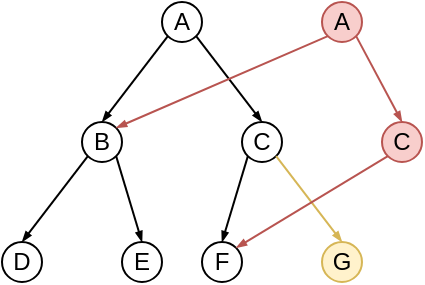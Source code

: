 <mxfile version="26.1.1">
  <diagram name="Page-1" id="5987fedf-629e-85c4-6858-42fee31821dd">
    <mxGraphModel dx="477" dy="254" grid="1" gridSize="10" guides="1" tooltips="1" connect="1" arrows="1" fold="1" page="1" pageScale="1.5" pageWidth="1169" pageHeight="826" background="none" math="0" shadow="0">
      <root>
        <mxCell id="0" style=";html=1;" />
        <mxCell id="1" style=";html=1;" parent="0" />
        <mxCell id="hl1c5VDJRd6h_xfj6l4f-51" value="A" style="ellipse;whiteSpace=wrap;html=1;aspect=fixed;fillColor=none;" vertex="1" parent="1">
          <mxGeometry x="480" y="400" width="20" height="20" as="geometry" />
        </mxCell>
        <mxCell id="hl1c5VDJRd6h_xfj6l4f-57" value="B" style="ellipse;whiteSpace=wrap;html=1;aspect=fixed;fillColor=none;" vertex="1" parent="1">
          <mxGeometry x="440" y="460" width="20" height="20" as="geometry" />
        </mxCell>
        <mxCell id="hl1c5VDJRd6h_xfj6l4f-58" value="C" style="ellipse;whiteSpace=wrap;html=1;aspect=fixed;fillColor=none;" vertex="1" parent="1">
          <mxGeometry x="520" y="460" width="20" height="20" as="geometry" />
        </mxCell>
        <mxCell id="hl1c5VDJRd6h_xfj6l4f-59" value="D" style="ellipse;whiteSpace=wrap;html=1;aspect=fixed;fillColor=none;" vertex="1" parent="1">
          <mxGeometry x="400" y="520" width="20" height="20" as="geometry" />
        </mxCell>
        <mxCell id="hl1c5VDJRd6h_xfj6l4f-60" value="E" style="ellipse;whiteSpace=wrap;html=1;aspect=fixed;fillColor=none;" vertex="1" parent="1">
          <mxGeometry x="460" y="520" width="20" height="20" as="geometry" />
        </mxCell>
        <mxCell id="hl1c5VDJRd6h_xfj6l4f-61" value="F" style="ellipse;whiteSpace=wrap;html=1;aspect=fixed;fillColor=none;" vertex="1" parent="1">
          <mxGeometry x="500" y="520" width="20" height="20" as="geometry" />
        </mxCell>
        <mxCell id="hl1c5VDJRd6h_xfj6l4f-62" value="G" style="ellipse;whiteSpace=wrap;html=1;aspect=fixed;fillColor=#fff2cc;strokeColor=#d6b656;" vertex="1" parent="1">
          <mxGeometry x="560" y="520" width="20" height="20" as="geometry" />
        </mxCell>
        <mxCell id="hl1c5VDJRd6h_xfj6l4f-66" value="" style="endArrow=blockThin;html=1;rounded=0;exitX=0;exitY=1;exitDx=0;exitDy=0;entryX=0.5;entryY=0;entryDx=0;entryDy=0;endFill=1;endSize=3;startSize=3;jumpSize=3;" edge="1" parent="1" source="hl1c5VDJRd6h_xfj6l4f-51" target="hl1c5VDJRd6h_xfj6l4f-57">
          <mxGeometry width="50" height="50" relative="1" as="geometry">
            <mxPoint x="460" y="500" as="sourcePoint" />
            <mxPoint x="510" y="450" as="targetPoint" />
          </mxGeometry>
        </mxCell>
        <mxCell id="hl1c5VDJRd6h_xfj6l4f-67" value="" style="endArrow=blockThin;html=1;rounded=0;exitX=1;exitY=1;exitDx=0;exitDy=0;entryX=0.5;entryY=0;entryDx=0;entryDy=0;endFill=1;endSize=3;startSize=3;jumpSize=3;" edge="1" parent="1" source="hl1c5VDJRd6h_xfj6l4f-51" target="hl1c5VDJRd6h_xfj6l4f-58">
          <mxGeometry width="50" height="50" relative="1" as="geometry">
            <mxPoint x="493" y="427" as="sourcePoint" />
            <mxPoint x="467" y="473" as="targetPoint" />
          </mxGeometry>
        </mxCell>
        <mxCell id="hl1c5VDJRd6h_xfj6l4f-68" value="" style="endArrow=blockThin;html=1;rounded=0;exitX=0;exitY=1;exitDx=0;exitDy=0;entryX=0.5;entryY=0;entryDx=0;entryDy=0;endFill=1;endSize=3;startSize=3;jumpSize=3;" edge="1" parent="1" source="hl1c5VDJRd6h_xfj6l4f-58" target="hl1c5VDJRd6h_xfj6l4f-61">
          <mxGeometry width="50" height="50" relative="1" as="geometry">
            <mxPoint x="507" y="427" as="sourcePoint" />
            <mxPoint x="533" y="473" as="targetPoint" />
          </mxGeometry>
        </mxCell>
        <mxCell id="hl1c5VDJRd6h_xfj6l4f-69" value="" style="endArrow=blockThin;html=1;rounded=0;exitX=1;exitY=1;exitDx=0;exitDy=0;entryX=0.5;entryY=0;entryDx=0;entryDy=0;endFill=1;endSize=3;startSize=3;jumpSize=3;fillColor=#fff2cc;strokeColor=#d6b656;" edge="1" parent="1" source="hl1c5VDJRd6h_xfj6l4f-58" target="hl1c5VDJRd6h_xfj6l4f-62">
          <mxGeometry width="50" height="50" relative="1" as="geometry">
            <mxPoint x="517" y="437" as="sourcePoint" />
            <mxPoint x="543" y="483" as="targetPoint" />
          </mxGeometry>
        </mxCell>
        <mxCell id="hl1c5VDJRd6h_xfj6l4f-70" value="" style="endArrow=blockThin;html=1;rounded=0;exitX=1;exitY=1;exitDx=0;exitDy=0;entryX=0.5;entryY=0;entryDx=0;entryDy=0;endFill=1;endSize=3;startSize=3;jumpSize=3;" edge="1" parent="1" source="hl1c5VDJRd6h_xfj6l4f-57" target="hl1c5VDJRd6h_xfj6l4f-60">
          <mxGeometry width="50" height="50" relative="1" as="geometry">
            <mxPoint x="527" y="447" as="sourcePoint" />
            <mxPoint x="553" y="493" as="targetPoint" />
          </mxGeometry>
        </mxCell>
        <mxCell id="hl1c5VDJRd6h_xfj6l4f-71" value="" style="endArrow=blockThin;html=1;rounded=0;exitX=0;exitY=1;exitDx=0;exitDy=0;entryX=0.5;entryY=0;entryDx=0;entryDy=0;endFill=1;endSize=3;startSize=3;jumpSize=3;" edge="1" parent="1" source="hl1c5VDJRd6h_xfj6l4f-57" target="hl1c5VDJRd6h_xfj6l4f-59">
          <mxGeometry width="50" height="50" relative="1" as="geometry">
            <mxPoint x="537" y="457" as="sourcePoint" />
            <mxPoint x="563" y="503" as="targetPoint" />
          </mxGeometry>
        </mxCell>
        <mxCell id="hl1c5VDJRd6h_xfj6l4f-72" value="A" style="ellipse;whiteSpace=wrap;html=1;aspect=fixed;fillColor=#f8cecc;strokeColor=#b85450;" vertex="1" parent="1">
          <mxGeometry x="560" y="400" width="20" height="20" as="geometry" />
        </mxCell>
        <mxCell id="hl1c5VDJRd6h_xfj6l4f-73" value="C" style="ellipse;whiteSpace=wrap;html=1;aspect=fixed;fillColor=#f8cecc;strokeColor=#b85450;" vertex="1" parent="1">
          <mxGeometry x="590" y="460" width="20" height="20" as="geometry" />
        </mxCell>
        <mxCell id="hl1c5VDJRd6h_xfj6l4f-75" value="" style="endArrow=blockThin;html=1;rounded=0;exitX=0;exitY=1;exitDx=0;exitDy=0;entryX=1;entryY=0;entryDx=0;entryDy=0;endFill=1;endSize=3;startSize=3;jumpSize=3;fillColor=#f8cecc;strokeColor=#b85450;" edge="1" parent="1" source="hl1c5VDJRd6h_xfj6l4f-72" target="hl1c5VDJRd6h_xfj6l4f-57">
          <mxGeometry width="50" height="50" relative="1" as="geometry">
            <mxPoint x="507" y="427" as="sourcePoint" />
            <mxPoint x="540" y="470" as="targetPoint" />
          </mxGeometry>
        </mxCell>
        <mxCell id="hl1c5VDJRd6h_xfj6l4f-76" value="" style="endArrow=blockThin;html=1;rounded=0;exitX=1;exitY=1;exitDx=0;exitDy=0;entryX=0.5;entryY=0;entryDx=0;entryDy=0;endFill=1;endSize=3;startSize=3;jumpSize=3;fillColor=#f8cecc;strokeColor=#b85450;" edge="1" parent="1" source="hl1c5VDJRd6h_xfj6l4f-72" target="hl1c5VDJRd6h_xfj6l4f-73">
          <mxGeometry width="50" height="50" relative="1" as="geometry">
            <mxPoint x="517" y="437" as="sourcePoint" />
            <mxPoint x="550" y="480" as="targetPoint" />
          </mxGeometry>
        </mxCell>
        <mxCell id="hl1c5VDJRd6h_xfj6l4f-77" value="" style="endArrow=blockThin;html=1;rounded=0;exitX=0;exitY=1;exitDx=0;exitDy=0;entryX=1;entryY=0;entryDx=0;entryDy=0;endFill=1;endSize=3;startSize=3;jumpSize=3;fillColor=#f8cecc;strokeColor=#b85450;" edge="1" parent="1" source="hl1c5VDJRd6h_xfj6l4f-73" target="hl1c5VDJRd6h_xfj6l4f-61">
          <mxGeometry width="50" height="50" relative="1" as="geometry">
            <mxPoint x="527" y="447" as="sourcePoint" />
            <mxPoint x="560" y="490" as="targetPoint" />
          </mxGeometry>
        </mxCell>
      </root>
    </mxGraphModel>
  </diagram>
</mxfile>
